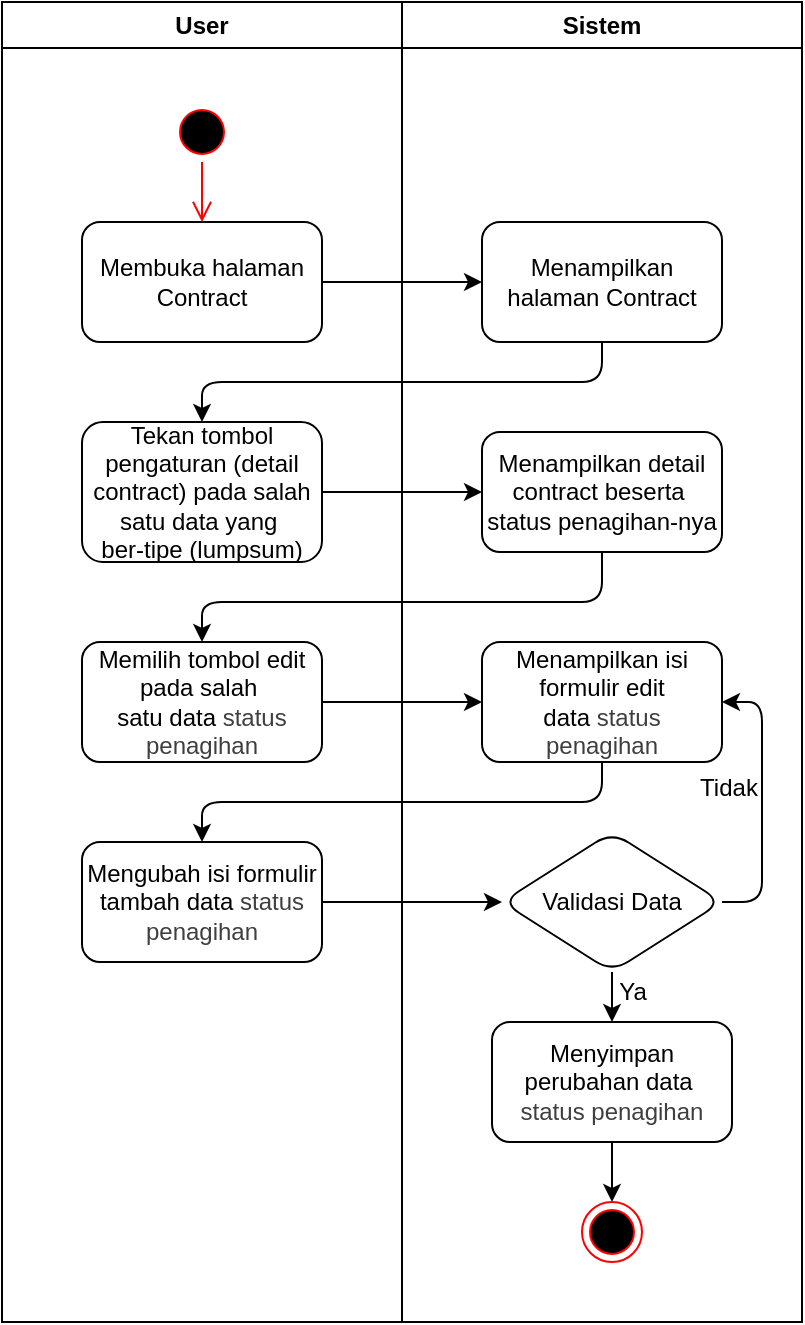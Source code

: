 <mxfile>
    <diagram id="6zR3V5Vk-Yyg_mm-1oil" name="Page-1">
        <mxGraphModel dx="616" dy="329" grid="1" gridSize="10" guides="1" tooltips="1" connect="1" arrows="1" fold="1" page="1" pageScale="1" pageWidth="850" pageHeight="1100" math="0" shadow="0">
            <root>
                <mxCell id="0"/>
                <mxCell id="1" parent="0"/>
                <mxCell id="19" value="User" style="swimlane;whiteSpace=wrap;html=1;" vertex="1" parent="1">
                    <mxGeometry x="120" y="120" width="200" height="660" as="geometry"/>
                </mxCell>
                <mxCell id="20" value="" style="ellipse;html=1;shape=startState;fillColor=#000000;strokeColor=#ff0000;" vertex="1" parent="19">
                    <mxGeometry x="85" y="50" width="30" height="30" as="geometry"/>
                </mxCell>
                <mxCell id="21" value="Membuka halaman Contract" style="rounded=1;whiteSpace=wrap;html=1;" vertex="1" parent="19">
                    <mxGeometry x="40" y="110" width="120" height="60" as="geometry"/>
                </mxCell>
                <mxCell id="22" value="" style="edgeStyle=orthogonalEdgeStyle;html=1;verticalAlign=bottom;endArrow=open;endSize=8;strokeColor=#ff0000;entryX=0.5;entryY=0;entryDx=0;entryDy=0;" edge="1" parent="19" source="20" target="21">
                    <mxGeometry relative="1" as="geometry">
                        <mxPoint x="100" y="110" as="targetPoint"/>
                    </mxGeometry>
                </mxCell>
                <mxCell id="23" value="Tekan tombol pengaturan (detail contract) pada salah satu data yang&amp;nbsp;&lt;div&gt;ber-tipe (lumpsum)&lt;/div&gt;" style="rounded=1;whiteSpace=wrap;html=1;" vertex="1" parent="19">
                    <mxGeometry x="40" y="210" width="120" height="70" as="geometry"/>
                </mxCell>
                <mxCell id="24" value="Memilih tombol edit pada salah&amp;nbsp;&lt;div&gt;satu data&amp;nbsp;&lt;span style=&quot;color: rgb(63, 63, 63);&quot;&gt;status penagihan&lt;/span&gt;&lt;/div&gt;" style="rounded=1;whiteSpace=wrap;html=1;" vertex="1" parent="19">
                    <mxGeometry x="40" y="320" width="120" height="60" as="geometry"/>
                </mxCell>
                <mxCell id="25" value="Mengubah isi formulir tambah data&amp;nbsp;&lt;span style=&quot;color: rgb(63, 63, 63);&quot;&gt;status penagihan&lt;/span&gt;" style="rounded=1;whiteSpace=wrap;html=1;" vertex="1" parent="19">
                    <mxGeometry x="40" y="420" width="120" height="60" as="geometry"/>
                </mxCell>
                <mxCell id="26" value="Sistem" style="swimlane;whiteSpace=wrap;html=1;" vertex="1" parent="1">
                    <mxGeometry x="320" y="120" width="200" height="660" as="geometry"/>
                </mxCell>
                <mxCell id="27" value="Menampilkan halaman Contract" style="rounded=1;whiteSpace=wrap;html=1;" vertex="1" parent="26">
                    <mxGeometry x="40" y="110" width="120" height="60" as="geometry"/>
                </mxCell>
                <mxCell id="28" value="Menampilkan detail contract beserta&amp;nbsp;&lt;div&gt;status penagihan-nya&lt;/div&gt;" style="rounded=1;whiteSpace=wrap;html=1;" vertex="1" parent="26">
                    <mxGeometry x="40" y="215" width="120" height="60" as="geometry"/>
                </mxCell>
                <mxCell id="29" value="Menampilkan isi formulir edit data&amp;nbsp;&lt;span style=&quot;color: rgb(63, 63, 63);&quot;&gt;status penagihan&lt;/span&gt;" style="rounded=1;whiteSpace=wrap;html=1;" vertex="1" parent="26">
                    <mxGeometry x="40" y="320" width="120" height="60" as="geometry"/>
                </mxCell>
                <mxCell id="30" style="edgeStyle=none;html=1;entryX=1;entryY=0.5;entryDx=0;entryDy=0;" edge="1" parent="26" source="32" target="29">
                    <mxGeometry relative="1" as="geometry">
                        <Array as="points">
                            <mxPoint x="180" y="450"/>
                            <mxPoint x="180" y="350"/>
                        </Array>
                    </mxGeometry>
                </mxCell>
                <mxCell id="31" value="" style="edgeStyle=none;html=1;" edge="1" parent="26" source="32" target="34">
                    <mxGeometry relative="1" as="geometry"/>
                </mxCell>
                <mxCell id="32" value="Validasi Data" style="rhombus;whiteSpace=wrap;html=1;rounded=1;" vertex="1" parent="26">
                    <mxGeometry x="50" y="415" width="110" height="70" as="geometry"/>
                </mxCell>
                <mxCell id="33" value="" style="edgeStyle=none;html=1;" edge="1" parent="26" source="34" target="36">
                    <mxGeometry relative="1" as="geometry"/>
                </mxCell>
                <mxCell id="34" value="Menyimpan perubahan data&amp;nbsp;&lt;div&gt;&lt;span style=&quot;color: rgb(63, 63, 63);&quot;&gt;status penagihan&lt;/span&gt;&lt;/div&gt;" style="rounded=1;whiteSpace=wrap;html=1;" vertex="1" parent="26">
                    <mxGeometry x="45" y="510" width="120" height="60" as="geometry"/>
                </mxCell>
                <mxCell id="35" value="Ya" style="text;html=1;align=center;verticalAlign=middle;resizable=0;points=[];autosize=1;strokeColor=none;fillColor=none;" vertex="1" parent="26">
                    <mxGeometry x="95" y="480" width="40" height="30" as="geometry"/>
                </mxCell>
                <mxCell id="36" value="" style="ellipse;html=1;shape=endState;fillColor=#000000;strokeColor=#ff0000;" vertex="1" parent="26">
                    <mxGeometry x="90" y="600" width="30" height="30" as="geometry"/>
                </mxCell>
                <mxCell id="37" value="" style="edgeStyle=none;html=1;" edge="1" parent="1" source="21" target="27">
                    <mxGeometry relative="1" as="geometry"/>
                </mxCell>
                <mxCell id="38" value="" style="edgeStyle=none;html=1;entryX=0.5;entryY=0;entryDx=0;entryDy=0;exitX=0.5;exitY=1;exitDx=0;exitDy=0;" edge="1" parent="1" source="27" target="23">
                    <mxGeometry relative="1" as="geometry">
                        <Array as="points">
                            <mxPoint x="420" y="310"/>
                            <mxPoint x="220" y="310"/>
                        </Array>
                    </mxGeometry>
                </mxCell>
                <mxCell id="39" value="" style="edgeStyle=none;html=1;" edge="1" parent="1" source="23" target="28">
                    <mxGeometry relative="1" as="geometry"/>
                </mxCell>
                <mxCell id="40" value="" style="edgeStyle=none;html=1;entryX=0.5;entryY=0;entryDx=0;entryDy=0;exitX=0.5;exitY=1;exitDx=0;exitDy=0;" edge="1" parent="1" source="28" target="24">
                    <mxGeometry relative="1" as="geometry">
                        <Array as="points">
                            <mxPoint x="420" y="420"/>
                            <mxPoint x="220" y="420"/>
                        </Array>
                    </mxGeometry>
                </mxCell>
                <mxCell id="41" value="" style="edgeStyle=none;html=1;" edge="1" parent="1" source="24" target="29">
                    <mxGeometry relative="1" as="geometry"/>
                </mxCell>
                <mxCell id="42" value="" style="edgeStyle=none;html=1;entryX=0.5;entryY=0;entryDx=0;entryDy=0;exitX=0.5;exitY=1;exitDx=0;exitDy=0;" edge="1" parent="1" source="29" target="25">
                    <mxGeometry relative="1" as="geometry">
                        <Array as="points">
                            <mxPoint x="420" y="520"/>
                            <mxPoint x="220" y="520"/>
                        </Array>
                    </mxGeometry>
                </mxCell>
                <mxCell id="43" value="" style="edgeStyle=none;html=1;" edge="1" parent="1" source="25" target="32">
                    <mxGeometry relative="1" as="geometry"/>
                </mxCell>
                <mxCell id="44" value="Tidak" style="text;html=1;align=center;verticalAlign=middle;resizable=0;points=[];autosize=1;strokeColor=none;fillColor=none;" vertex="1" parent="1">
                    <mxGeometry x="458" y="498" width="50" height="30" as="geometry"/>
                </mxCell>
            </root>
        </mxGraphModel>
    </diagram>
</mxfile>